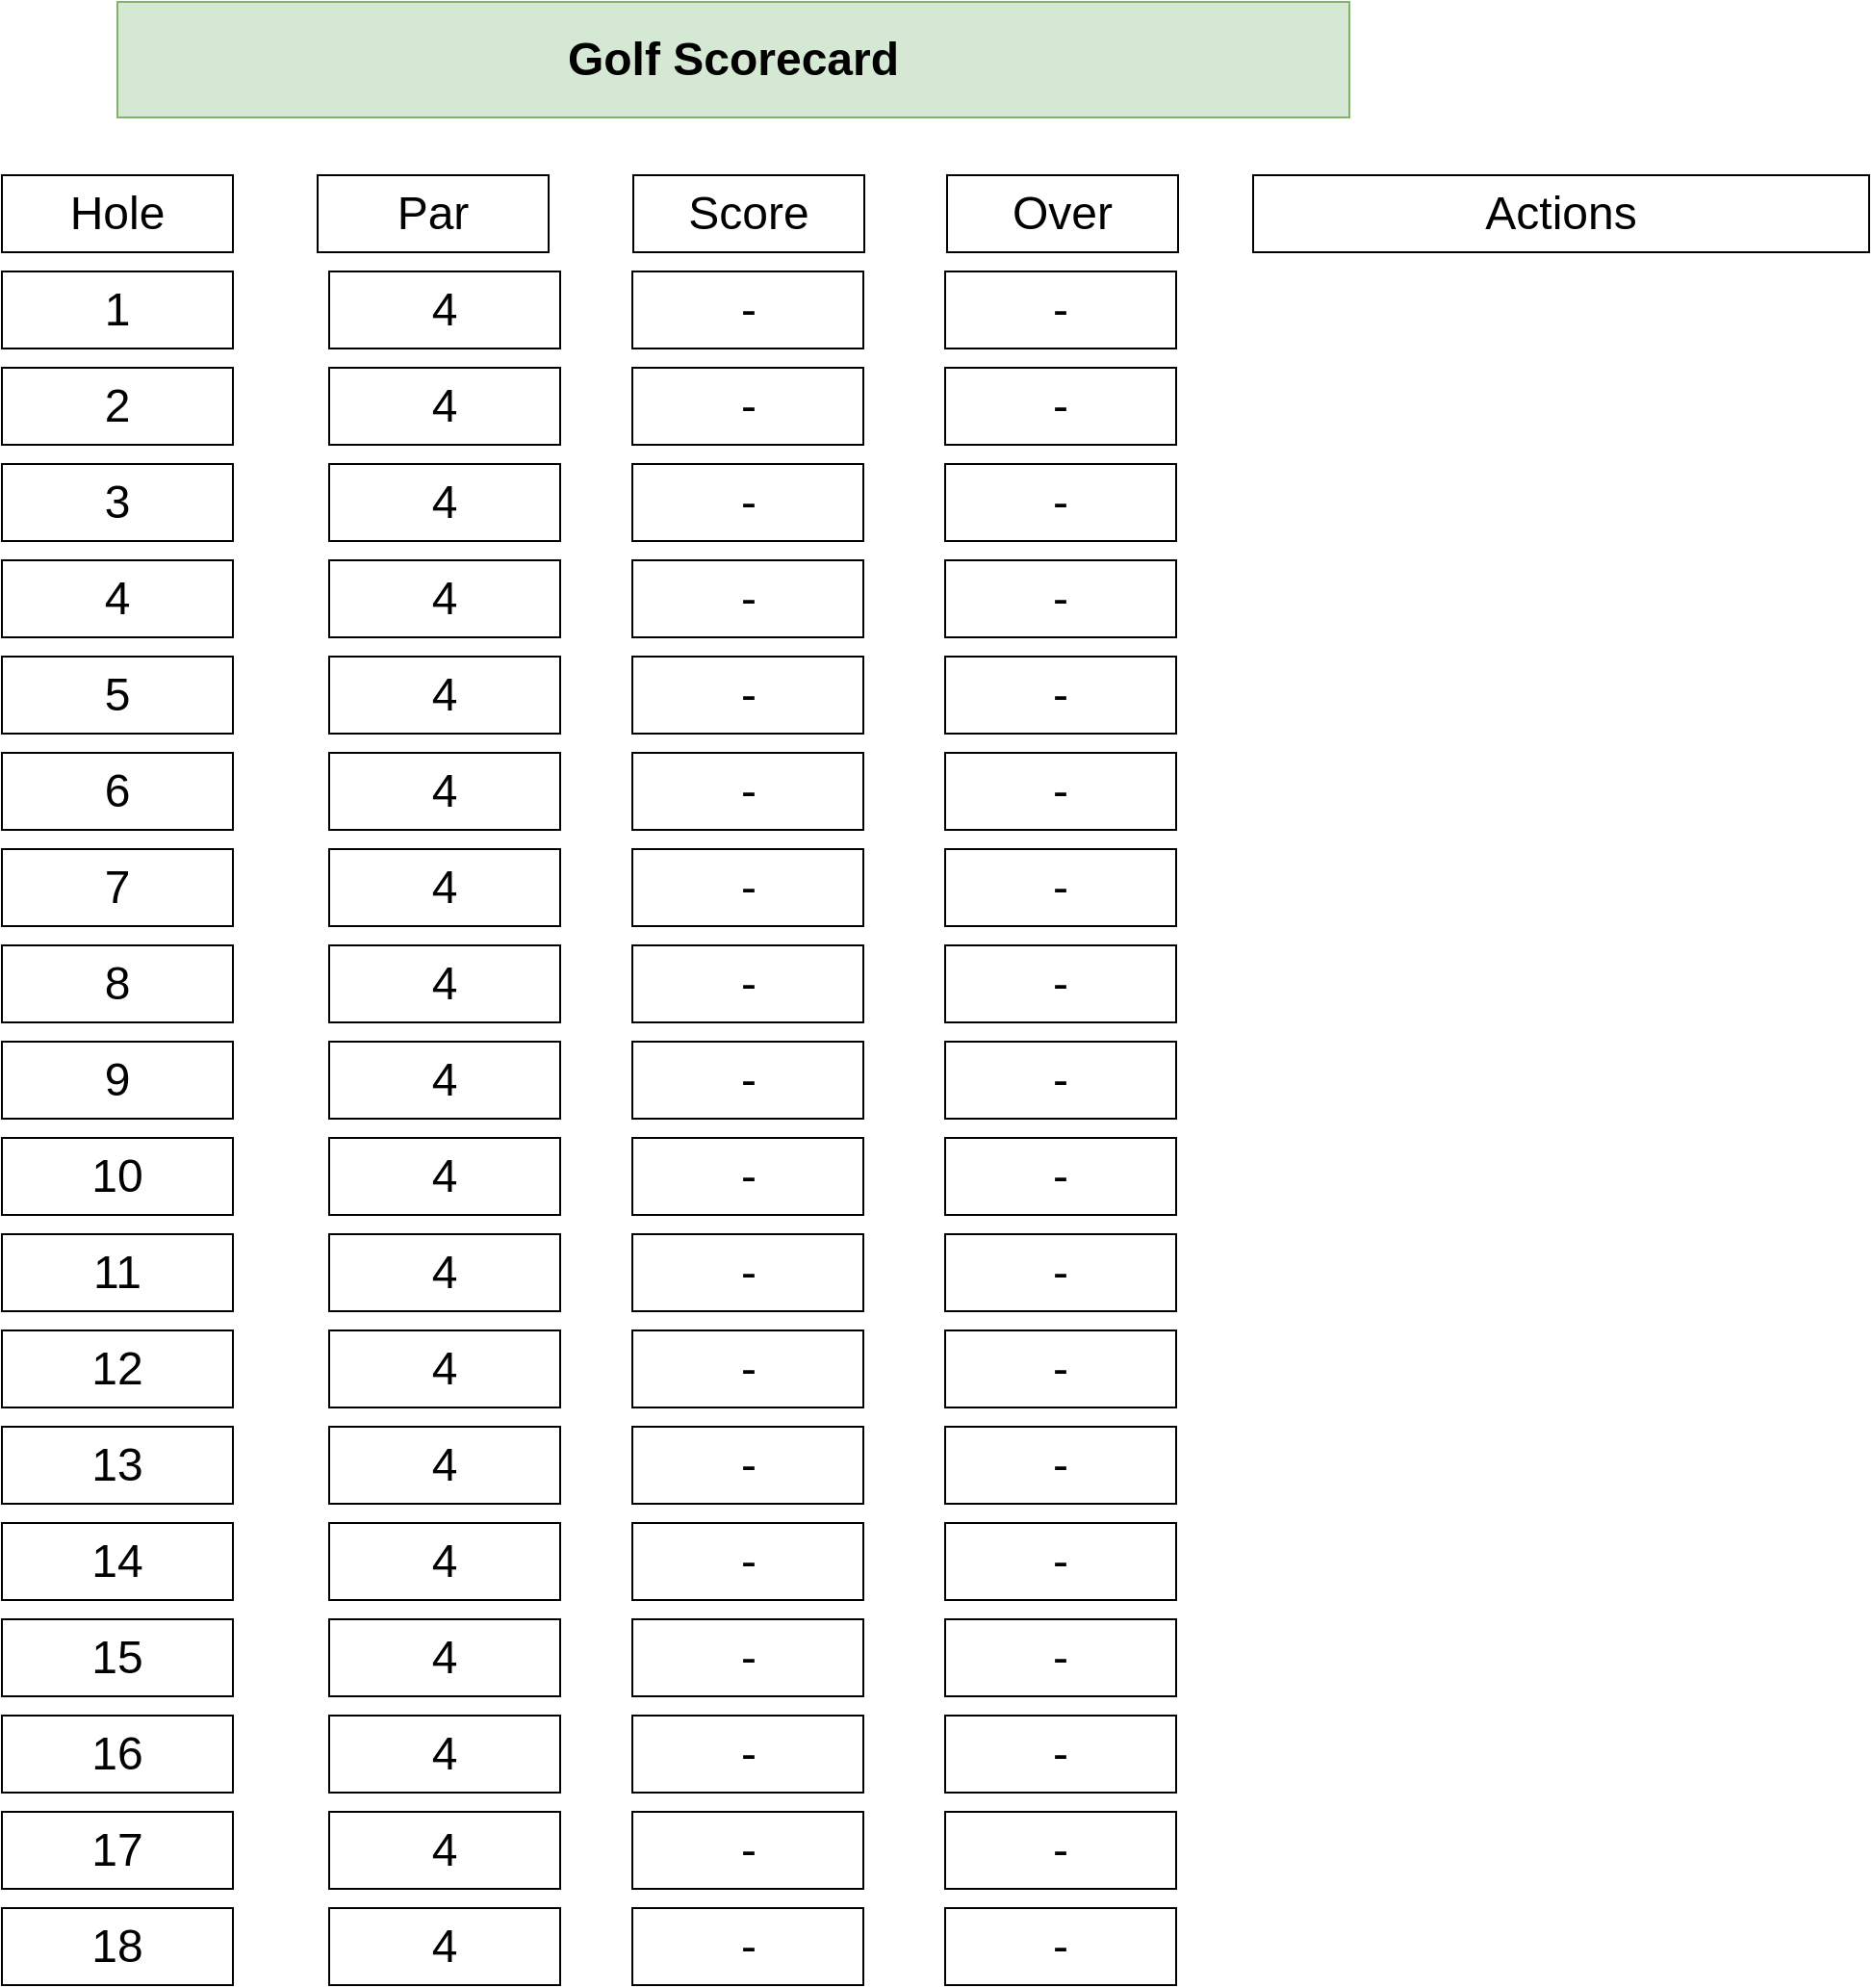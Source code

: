<mxfile version="15.5.2" type="github">
  <diagram id="Mis6aJasM8ZFhwUtG8ye" name="Page-1">
    <mxGraphModel dx="2062" dy="1118" grid="1" gridSize="10" guides="1" tooltips="1" connect="1" arrows="1" fold="1" page="1" pageScale="1" pageWidth="850" pageHeight="1100" math="0" shadow="0">
      <root>
        <mxCell id="0" />
        <mxCell id="1" parent="0" />
        <mxCell id="xs6SfX7gAQOhlKQm3RGm-1" value="Golf Scorecard" style="rounded=0;whiteSpace=wrap;html=1;fillColor=#d5e8d4;strokeColor=#82b366;fontSize=24;fontStyle=1;fontFamily=Helvetica;labelBackgroundColor=none;" vertex="1" parent="1">
          <mxGeometry x="530" width="640" height="60" as="geometry" />
        </mxCell>
        <mxCell id="xs6SfX7gAQOhlKQm3RGm-21" value="2" style="rounded=0;whiteSpace=wrap;html=1;labelBackgroundColor=none;fontFamily=Helvetica;fontSize=24;" vertex="1" parent="1">
          <mxGeometry x="470" y="190" width="120" height="40" as="geometry" />
        </mxCell>
        <mxCell id="xs6SfX7gAQOhlKQm3RGm-22" value="3" style="rounded=0;whiteSpace=wrap;html=1;labelBackgroundColor=none;fontFamily=Helvetica;fontSize=24;" vertex="1" parent="1">
          <mxGeometry x="470" y="240" width="120" height="40" as="geometry" />
        </mxCell>
        <mxCell id="xs6SfX7gAQOhlKQm3RGm-23" value="4" style="rounded=0;whiteSpace=wrap;html=1;labelBackgroundColor=none;fontFamily=Helvetica;fontSize=24;" vertex="1" parent="1">
          <mxGeometry x="470" y="290" width="120" height="40" as="geometry" />
        </mxCell>
        <mxCell id="xs6SfX7gAQOhlKQm3RGm-24" value="5" style="rounded=0;whiteSpace=wrap;html=1;labelBackgroundColor=none;fontFamily=Helvetica;fontSize=24;" vertex="1" parent="1">
          <mxGeometry x="470" y="340" width="120" height="40" as="geometry" />
        </mxCell>
        <mxCell id="xs6SfX7gAQOhlKQm3RGm-25" value="6" style="rounded=0;whiteSpace=wrap;html=1;labelBackgroundColor=none;fontFamily=Helvetica;fontSize=24;" vertex="1" parent="1">
          <mxGeometry x="470" y="390" width="120" height="40" as="geometry" />
        </mxCell>
        <mxCell id="xs6SfX7gAQOhlKQm3RGm-26" value="7" style="rounded=0;whiteSpace=wrap;html=1;labelBackgroundColor=none;fontFamily=Helvetica;fontSize=24;" vertex="1" parent="1">
          <mxGeometry x="470" y="440" width="120" height="40" as="geometry" />
        </mxCell>
        <mxCell id="xs6SfX7gAQOhlKQm3RGm-27" value="8" style="rounded=0;whiteSpace=wrap;html=1;labelBackgroundColor=none;fontFamily=Helvetica;fontSize=24;" vertex="1" parent="1">
          <mxGeometry x="470" y="490" width="120" height="40" as="geometry" />
        </mxCell>
        <mxCell id="xs6SfX7gAQOhlKQm3RGm-28" value="9" style="rounded=0;whiteSpace=wrap;html=1;labelBackgroundColor=none;fontFamily=Helvetica;fontSize=24;" vertex="1" parent="1">
          <mxGeometry x="470" y="540" width="120" height="40" as="geometry" />
        </mxCell>
        <mxCell id="xs6SfX7gAQOhlKQm3RGm-29" value="10" style="rounded=0;whiteSpace=wrap;html=1;labelBackgroundColor=none;fontFamily=Helvetica;fontSize=24;" vertex="1" parent="1">
          <mxGeometry x="470" y="590" width="120" height="40" as="geometry" />
        </mxCell>
        <mxCell id="xs6SfX7gAQOhlKQm3RGm-30" value="11&lt;span style=&quot;color: rgba(0 , 0 , 0 , 0) ; font-family: monospace ; font-size: 0px&quot;&gt;%3CmxGraphModel%3E%3Croot%3E%3CmxCell%20id%3D%220%22%2F%3E%3CmxCell%20id%3D%221%22%20parent%3D%220%22%2F%3E%3CmxCell%20id%3D%222%22%20value%3D%221%22%20style%3D%22rounded%3D0%3BwhiteSpace%3Dwrap%3Bhtml%3D1%3BlabelBackgroundColor%3Dnone%3BfontFamily%3DHelvetica%3BfontSize%3D24%3B%22%20vertex%3D%221%22%20parent%3D%221%22%3E%3CmxGeometry%20x%3D%2290%22%20y%3D%22110%22%20width%3D%22120%22%20height%3D%2240%22%20as%3D%22geometry%22%2F%3E%3C%2FmxCell%3E%3C%2Froot%3E%3C%2FmxGraphModel%3E&lt;/span&gt;" style="rounded=0;whiteSpace=wrap;html=1;labelBackgroundColor=none;fontFamily=Helvetica;fontSize=24;" vertex="1" parent="1">
          <mxGeometry x="470" y="640" width="120" height="40" as="geometry" />
        </mxCell>
        <mxCell id="xs6SfX7gAQOhlKQm3RGm-31" value="12" style="rounded=0;whiteSpace=wrap;html=1;labelBackgroundColor=none;fontFamily=Helvetica;fontSize=24;" vertex="1" parent="1">
          <mxGeometry x="470" y="690" width="120" height="40" as="geometry" />
        </mxCell>
        <mxCell id="xs6SfX7gAQOhlKQm3RGm-32" value="13" style="rounded=0;whiteSpace=wrap;html=1;labelBackgroundColor=none;fontFamily=Helvetica;fontSize=24;" vertex="1" parent="1">
          <mxGeometry x="470" y="740" width="120" height="40" as="geometry" />
        </mxCell>
        <mxCell id="xs6SfX7gAQOhlKQm3RGm-33" value="14" style="rounded=0;whiteSpace=wrap;html=1;labelBackgroundColor=none;fontFamily=Helvetica;fontSize=24;" vertex="1" parent="1">
          <mxGeometry x="470" y="790" width="120" height="40" as="geometry" />
        </mxCell>
        <mxCell id="xs6SfX7gAQOhlKQm3RGm-34" value="15" style="rounded=0;whiteSpace=wrap;html=1;labelBackgroundColor=none;fontFamily=Helvetica;fontSize=24;" vertex="1" parent="1">
          <mxGeometry x="470" y="840" width="120" height="40" as="geometry" />
        </mxCell>
        <mxCell id="xs6SfX7gAQOhlKQm3RGm-35" value="16" style="rounded=0;whiteSpace=wrap;html=1;labelBackgroundColor=none;fontFamily=Helvetica;fontSize=24;" vertex="1" parent="1">
          <mxGeometry x="470" y="890" width="120" height="40" as="geometry" />
        </mxCell>
        <mxCell id="xs6SfX7gAQOhlKQm3RGm-36" value="17" style="rounded=0;whiteSpace=wrap;html=1;labelBackgroundColor=none;fontFamily=Helvetica;fontSize=24;" vertex="1" parent="1">
          <mxGeometry x="470" y="940" width="120" height="40" as="geometry" />
        </mxCell>
        <mxCell id="xs6SfX7gAQOhlKQm3RGm-37" value="18" style="rounded=0;whiteSpace=wrap;html=1;labelBackgroundColor=none;fontFamily=Helvetica;fontSize=24;" vertex="1" parent="1">
          <mxGeometry x="470" y="990" width="120" height="40" as="geometry" />
        </mxCell>
        <mxCell id="xs6SfX7gAQOhlKQm3RGm-38" value="1" style="rounded=0;whiteSpace=wrap;html=1;labelBackgroundColor=none;fontFamily=Helvetica;fontSize=24;" vertex="1" parent="1">
          <mxGeometry x="470" y="140" width="120" height="40" as="geometry" />
        </mxCell>
        <mxCell id="xs6SfX7gAQOhlKQm3RGm-43" value="" style="group" vertex="1" connectable="0" parent="1">
          <mxGeometry x="470" y="90" width="970" height="40" as="geometry" />
        </mxCell>
        <mxCell id="xs6SfX7gAQOhlKQm3RGm-3" value="Hole" style="rounded=0;whiteSpace=wrap;html=1;labelBackgroundColor=none;fontFamily=Helvetica;fontSize=24;" vertex="1" parent="xs6SfX7gAQOhlKQm3RGm-43">
          <mxGeometry width="120" height="40" as="geometry" />
        </mxCell>
        <mxCell id="xs6SfX7gAQOhlKQm3RGm-39" value="Par" style="rounded=0;whiteSpace=wrap;html=1;labelBackgroundColor=none;fontFamily=Helvetica;fontSize=24;" vertex="1" parent="xs6SfX7gAQOhlKQm3RGm-43">
          <mxGeometry x="164" width="120" height="40" as="geometry" />
        </mxCell>
        <mxCell id="xs6SfX7gAQOhlKQm3RGm-40" value="Score" style="rounded=0;whiteSpace=wrap;html=1;labelBackgroundColor=none;fontFamily=Helvetica;fontSize=24;" vertex="1" parent="xs6SfX7gAQOhlKQm3RGm-43">
          <mxGeometry x="328" width="120" height="40" as="geometry" />
        </mxCell>
        <mxCell id="xs6SfX7gAQOhlKQm3RGm-41" value="Over" style="rounded=0;whiteSpace=wrap;html=1;labelBackgroundColor=none;fontFamily=Helvetica;fontSize=24;" vertex="1" parent="xs6SfX7gAQOhlKQm3RGm-43">
          <mxGeometry x="491" width="120" height="40" as="geometry" />
        </mxCell>
        <mxCell id="xs6SfX7gAQOhlKQm3RGm-42" value="Actions" style="rounded=0;whiteSpace=wrap;html=1;labelBackgroundColor=none;fontFamily=Helvetica;fontSize=24;" vertex="1" parent="xs6SfX7gAQOhlKQm3RGm-43">
          <mxGeometry x="650" width="320" height="40" as="geometry" />
        </mxCell>
        <mxCell id="xs6SfX7gAQOhlKQm3RGm-63" value="4" style="rounded=0;whiteSpace=wrap;html=1;labelBackgroundColor=none;fontFamily=Helvetica;fontSize=24;" vertex="1" parent="1">
          <mxGeometry x="640" y="190" width="120" height="40" as="geometry" />
        </mxCell>
        <mxCell id="xs6SfX7gAQOhlKQm3RGm-64" value="4" style="rounded=0;whiteSpace=wrap;html=1;labelBackgroundColor=none;fontFamily=Helvetica;fontSize=24;" vertex="1" parent="1">
          <mxGeometry x="640" y="240" width="120" height="40" as="geometry" />
        </mxCell>
        <mxCell id="xs6SfX7gAQOhlKQm3RGm-65" value="4" style="rounded=0;whiteSpace=wrap;html=1;labelBackgroundColor=none;fontFamily=Helvetica;fontSize=24;" vertex="1" parent="1">
          <mxGeometry x="640" y="290" width="120" height="40" as="geometry" />
        </mxCell>
        <mxCell id="xs6SfX7gAQOhlKQm3RGm-66" value="4" style="rounded=0;whiteSpace=wrap;html=1;labelBackgroundColor=none;fontFamily=Helvetica;fontSize=24;" vertex="1" parent="1">
          <mxGeometry x="640" y="340" width="120" height="40" as="geometry" />
        </mxCell>
        <mxCell id="xs6SfX7gAQOhlKQm3RGm-67" value="4" style="rounded=0;whiteSpace=wrap;html=1;labelBackgroundColor=none;fontFamily=Helvetica;fontSize=24;" vertex="1" parent="1">
          <mxGeometry x="640" y="390" width="120" height="40" as="geometry" />
        </mxCell>
        <mxCell id="xs6SfX7gAQOhlKQm3RGm-68" value="4" style="rounded=0;whiteSpace=wrap;html=1;labelBackgroundColor=none;fontFamily=Helvetica;fontSize=24;" vertex="1" parent="1">
          <mxGeometry x="640" y="440" width="120" height="40" as="geometry" />
        </mxCell>
        <mxCell id="xs6SfX7gAQOhlKQm3RGm-69" value="4" style="rounded=0;whiteSpace=wrap;html=1;labelBackgroundColor=none;fontFamily=Helvetica;fontSize=24;" vertex="1" parent="1">
          <mxGeometry x="640" y="490" width="120" height="40" as="geometry" />
        </mxCell>
        <mxCell id="xs6SfX7gAQOhlKQm3RGm-70" value="4" style="rounded=0;whiteSpace=wrap;html=1;labelBackgroundColor=none;fontFamily=Helvetica;fontSize=24;" vertex="1" parent="1">
          <mxGeometry x="640" y="540" width="120" height="40" as="geometry" />
        </mxCell>
        <mxCell id="xs6SfX7gAQOhlKQm3RGm-71" value="4" style="rounded=0;whiteSpace=wrap;html=1;labelBackgroundColor=none;fontFamily=Helvetica;fontSize=24;" vertex="1" parent="1">
          <mxGeometry x="640" y="590" width="120" height="40" as="geometry" />
        </mxCell>
        <mxCell id="xs6SfX7gAQOhlKQm3RGm-72" value="4" style="rounded=0;whiteSpace=wrap;html=1;labelBackgroundColor=none;fontFamily=Helvetica;fontSize=24;" vertex="1" parent="1">
          <mxGeometry x="640" y="640" width="120" height="40" as="geometry" />
        </mxCell>
        <mxCell id="xs6SfX7gAQOhlKQm3RGm-73" value="4" style="rounded=0;whiteSpace=wrap;html=1;labelBackgroundColor=none;fontFamily=Helvetica;fontSize=24;" vertex="1" parent="1">
          <mxGeometry x="640" y="690" width="120" height="40" as="geometry" />
        </mxCell>
        <mxCell id="xs6SfX7gAQOhlKQm3RGm-74" value="4" style="rounded=0;whiteSpace=wrap;html=1;labelBackgroundColor=none;fontFamily=Helvetica;fontSize=24;" vertex="1" parent="1">
          <mxGeometry x="640" y="740" width="120" height="40" as="geometry" />
        </mxCell>
        <mxCell id="xs6SfX7gAQOhlKQm3RGm-75" value="4" style="rounded=0;whiteSpace=wrap;html=1;labelBackgroundColor=none;fontFamily=Helvetica;fontSize=24;" vertex="1" parent="1">
          <mxGeometry x="640" y="790" width="120" height="40" as="geometry" />
        </mxCell>
        <mxCell id="xs6SfX7gAQOhlKQm3RGm-76" value="4" style="rounded=0;whiteSpace=wrap;html=1;labelBackgroundColor=none;fontFamily=Helvetica;fontSize=24;" vertex="1" parent="1">
          <mxGeometry x="640" y="840" width="120" height="40" as="geometry" />
        </mxCell>
        <mxCell id="xs6SfX7gAQOhlKQm3RGm-77" value="4" style="rounded=0;whiteSpace=wrap;html=1;labelBackgroundColor=none;fontFamily=Helvetica;fontSize=24;" vertex="1" parent="1">
          <mxGeometry x="640" y="890" width="120" height="40" as="geometry" />
        </mxCell>
        <mxCell id="xs6SfX7gAQOhlKQm3RGm-78" value="4" style="rounded=0;whiteSpace=wrap;html=1;labelBackgroundColor=none;fontFamily=Helvetica;fontSize=24;" vertex="1" parent="1">
          <mxGeometry x="640" y="940" width="120" height="40" as="geometry" />
        </mxCell>
        <mxCell id="xs6SfX7gAQOhlKQm3RGm-79" value="4" style="rounded=0;whiteSpace=wrap;html=1;labelBackgroundColor=none;fontFamily=Helvetica;fontSize=24;" vertex="1" parent="1">
          <mxGeometry x="640" y="990" width="120" height="40" as="geometry" />
        </mxCell>
        <mxCell id="xs6SfX7gAQOhlKQm3RGm-80" value="4" style="rounded=0;whiteSpace=wrap;html=1;labelBackgroundColor=none;fontFamily=Helvetica;fontSize=24;" vertex="1" parent="1">
          <mxGeometry x="640" y="140" width="120" height="40" as="geometry" />
        </mxCell>
        <mxCell id="xs6SfX7gAQOhlKQm3RGm-81" value="-" style="rounded=0;whiteSpace=wrap;html=1;labelBackgroundColor=none;fontFamily=Helvetica;fontSize=24;" vertex="1" parent="1">
          <mxGeometry x="797.5" y="190" width="120" height="40" as="geometry" />
        </mxCell>
        <mxCell id="xs6SfX7gAQOhlKQm3RGm-82" value="-" style="rounded=0;whiteSpace=wrap;html=1;labelBackgroundColor=none;fontFamily=Helvetica;fontSize=24;" vertex="1" parent="1">
          <mxGeometry x="797.5" y="240" width="120" height="40" as="geometry" />
        </mxCell>
        <mxCell id="xs6SfX7gAQOhlKQm3RGm-83" value="-" style="rounded=0;whiteSpace=wrap;html=1;labelBackgroundColor=none;fontFamily=Helvetica;fontSize=24;" vertex="1" parent="1">
          <mxGeometry x="797.5" y="290" width="120" height="40" as="geometry" />
        </mxCell>
        <mxCell id="xs6SfX7gAQOhlKQm3RGm-84" value="-" style="rounded=0;whiteSpace=wrap;html=1;labelBackgroundColor=none;fontFamily=Helvetica;fontSize=24;" vertex="1" parent="1">
          <mxGeometry x="797.5" y="340" width="120" height="40" as="geometry" />
        </mxCell>
        <mxCell id="xs6SfX7gAQOhlKQm3RGm-85" value="-" style="rounded=0;whiteSpace=wrap;html=1;labelBackgroundColor=none;fontFamily=Helvetica;fontSize=24;" vertex="1" parent="1">
          <mxGeometry x="797.5" y="390" width="120" height="40" as="geometry" />
        </mxCell>
        <mxCell id="xs6SfX7gAQOhlKQm3RGm-86" value="-" style="rounded=0;whiteSpace=wrap;html=1;labelBackgroundColor=none;fontFamily=Helvetica;fontSize=24;" vertex="1" parent="1">
          <mxGeometry x="797.5" y="440" width="120" height="40" as="geometry" />
        </mxCell>
        <mxCell id="xs6SfX7gAQOhlKQm3RGm-87" value="-" style="rounded=0;whiteSpace=wrap;html=1;labelBackgroundColor=none;fontFamily=Helvetica;fontSize=24;" vertex="1" parent="1">
          <mxGeometry x="797.5" y="490" width="120" height="40" as="geometry" />
        </mxCell>
        <mxCell id="xs6SfX7gAQOhlKQm3RGm-88" value="-" style="rounded=0;whiteSpace=wrap;html=1;labelBackgroundColor=none;fontFamily=Helvetica;fontSize=24;" vertex="1" parent="1">
          <mxGeometry x="797.5" y="540" width="120" height="40" as="geometry" />
        </mxCell>
        <mxCell id="xs6SfX7gAQOhlKQm3RGm-89" value="-" style="rounded=0;whiteSpace=wrap;html=1;labelBackgroundColor=none;fontFamily=Helvetica;fontSize=24;" vertex="1" parent="1">
          <mxGeometry x="797.5" y="590" width="120" height="40" as="geometry" />
        </mxCell>
        <mxCell id="xs6SfX7gAQOhlKQm3RGm-90" value="-" style="rounded=0;whiteSpace=wrap;html=1;labelBackgroundColor=none;fontFamily=Helvetica;fontSize=24;" vertex="1" parent="1">
          <mxGeometry x="797.5" y="640" width="120" height="40" as="geometry" />
        </mxCell>
        <mxCell id="xs6SfX7gAQOhlKQm3RGm-91" value="-" style="rounded=0;whiteSpace=wrap;html=1;labelBackgroundColor=none;fontFamily=Helvetica;fontSize=24;" vertex="1" parent="1">
          <mxGeometry x="797.5" y="690" width="120" height="40" as="geometry" />
        </mxCell>
        <mxCell id="xs6SfX7gAQOhlKQm3RGm-92" value="-" style="rounded=0;whiteSpace=wrap;html=1;labelBackgroundColor=none;fontFamily=Helvetica;fontSize=24;" vertex="1" parent="1">
          <mxGeometry x="797.5" y="740" width="120" height="40" as="geometry" />
        </mxCell>
        <mxCell id="xs6SfX7gAQOhlKQm3RGm-93" value="-" style="rounded=0;whiteSpace=wrap;html=1;labelBackgroundColor=none;fontFamily=Helvetica;fontSize=24;" vertex="1" parent="1">
          <mxGeometry x="797.5" y="790" width="120" height="40" as="geometry" />
        </mxCell>
        <mxCell id="xs6SfX7gAQOhlKQm3RGm-94" value="-" style="rounded=0;whiteSpace=wrap;html=1;labelBackgroundColor=none;fontFamily=Helvetica;fontSize=24;" vertex="1" parent="1">
          <mxGeometry x="797.5" y="840" width="120" height="40" as="geometry" />
        </mxCell>
        <mxCell id="xs6SfX7gAQOhlKQm3RGm-95" value="-" style="rounded=0;whiteSpace=wrap;html=1;labelBackgroundColor=none;fontFamily=Helvetica;fontSize=24;" vertex="1" parent="1">
          <mxGeometry x="797.5" y="890" width="120" height="40" as="geometry" />
        </mxCell>
        <mxCell id="xs6SfX7gAQOhlKQm3RGm-96" value="-" style="rounded=0;whiteSpace=wrap;html=1;labelBackgroundColor=none;fontFamily=Helvetica;fontSize=24;" vertex="1" parent="1">
          <mxGeometry x="797.5" y="940" width="120" height="40" as="geometry" />
        </mxCell>
        <mxCell id="xs6SfX7gAQOhlKQm3RGm-97" value="-" style="rounded=0;whiteSpace=wrap;html=1;labelBackgroundColor=none;fontFamily=Helvetica;fontSize=24;" vertex="1" parent="1">
          <mxGeometry x="797.5" y="990" width="120" height="40" as="geometry" />
        </mxCell>
        <mxCell id="xs6SfX7gAQOhlKQm3RGm-98" value="-" style="rounded=0;whiteSpace=wrap;html=1;labelBackgroundColor=none;fontFamily=Helvetica;fontSize=24;" vertex="1" parent="1">
          <mxGeometry x="797.5" y="140" width="120" height="40" as="geometry" />
        </mxCell>
        <mxCell id="xs6SfX7gAQOhlKQm3RGm-99" value="-" style="rounded=0;whiteSpace=wrap;html=1;labelBackgroundColor=none;fontFamily=Helvetica;fontSize=24;" vertex="1" parent="1">
          <mxGeometry x="960" y="190" width="120" height="40" as="geometry" />
        </mxCell>
        <mxCell id="xs6SfX7gAQOhlKQm3RGm-100" value="-" style="rounded=0;whiteSpace=wrap;html=1;labelBackgroundColor=none;fontFamily=Helvetica;fontSize=24;" vertex="1" parent="1">
          <mxGeometry x="960" y="240" width="120" height="40" as="geometry" />
        </mxCell>
        <mxCell id="xs6SfX7gAQOhlKQm3RGm-101" value="-" style="rounded=0;whiteSpace=wrap;html=1;labelBackgroundColor=none;fontFamily=Helvetica;fontSize=24;" vertex="1" parent="1">
          <mxGeometry x="960" y="290" width="120" height="40" as="geometry" />
        </mxCell>
        <mxCell id="xs6SfX7gAQOhlKQm3RGm-102" value="-" style="rounded=0;whiteSpace=wrap;html=1;labelBackgroundColor=none;fontFamily=Helvetica;fontSize=24;" vertex="1" parent="1">
          <mxGeometry x="960" y="340" width="120" height="40" as="geometry" />
        </mxCell>
        <mxCell id="xs6SfX7gAQOhlKQm3RGm-103" value="-" style="rounded=0;whiteSpace=wrap;html=1;labelBackgroundColor=none;fontFamily=Helvetica;fontSize=24;" vertex="1" parent="1">
          <mxGeometry x="960" y="390" width="120" height="40" as="geometry" />
        </mxCell>
        <mxCell id="xs6SfX7gAQOhlKQm3RGm-104" value="-" style="rounded=0;whiteSpace=wrap;html=1;labelBackgroundColor=none;fontFamily=Helvetica;fontSize=24;" vertex="1" parent="1">
          <mxGeometry x="960" y="440" width="120" height="40" as="geometry" />
        </mxCell>
        <mxCell id="xs6SfX7gAQOhlKQm3RGm-105" value="-" style="rounded=0;whiteSpace=wrap;html=1;labelBackgroundColor=none;fontFamily=Helvetica;fontSize=24;" vertex="1" parent="1">
          <mxGeometry x="960" y="490" width="120" height="40" as="geometry" />
        </mxCell>
        <mxCell id="xs6SfX7gAQOhlKQm3RGm-106" value="-" style="rounded=0;whiteSpace=wrap;html=1;labelBackgroundColor=none;fontFamily=Helvetica;fontSize=24;" vertex="1" parent="1">
          <mxGeometry x="960" y="540" width="120" height="40" as="geometry" />
        </mxCell>
        <mxCell id="xs6SfX7gAQOhlKQm3RGm-107" value="-" style="rounded=0;whiteSpace=wrap;html=1;labelBackgroundColor=none;fontFamily=Helvetica;fontSize=24;" vertex="1" parent="1">
          <mxGeometry x="960" y="590" width="120" height="40" as="geometry" />
        </mxCell>
        <mxCell id="xs6SfX7gAQOhlKQm3RGm-108" value="-" style="rounded=0;whiteSpace=wrap;html=1;labelBackgroundColor=none;fontFamily=Helvetica;fontSize=24;" vertex="1" parent="1">
          <mxGeometry x="960" y="640" width="120" height="40" as="geometry" />
        </mxCell>
        <mxCell id="xs6SfX7gAQOhlKQm3RGm-109" value="-" style="rounded=0;whiteSpace=wrap;html=1;labelBackgroundColor=none;fontFamily=Helvetica;fontSize=24;" vertex="1" parent="1">
          <mxGeometry x="960" y="690" width="120" height="40" as="geometry" />
        </mxCell>
        <mxCell id="xs6SfX7gAQOhlKQm3RGm-110" value="-" style="rounded=0;whiteSpace=wrap;html=1;labelBackgroundColor=none;fontFamily=Helvetica;fontSize=24;" vertex="1" parent="1">
          <mxGeometry x="960" y="740" width="120" height="40" as="geometry" />
        </mxCell>
        <mxCell id="xs6SfX7gAQOhlKQm3RGm-111" value="-" style="rounded=0;whiteSpace=wrap;html=1;labelBackgroundColor=none;fontFamily=Helvetica;fontSize=24;" vertex="1" parent="1">
          <mxGeometry x="960" y="790" width="120" height="40" as="geometry" />
        </mxCell>
        <mxCell id="xs6SfX7gAQOhlKQm3RGm-112" value="-" style="rounded=0;whiteSpace=wrap;html=1;labelBackgroundColor=none;fontFamily=Helvetica;fontSize=24;" vertex="1" parent="1">
          <mxGeometry x="960" y="840" width="120" height="40" as="geometry" />
        </mxCell>
        <mxCell id="xs6SfX7gAQOhlKQm3RGm-113" value="-" style="rounded=0;whiteSpace=wrap;html=1;labelBackgroundColor=none;fontFamily=Helvetica;fontSize=24;" vertex="1" parent="1">
          <mxGeometry x="960" y="890" width="120" height="40" as="geometry" />
        </mxCell>
        <mxCell id="xs6SfX7gAQOhlKQm3RGm-114" value="-" style="rounded=0;whiteSpace=wrap;html=1;labelBackgroundColor=none;fontFamily=Helvetica;fontSize=24;" vertex="1" parent="1">
          <mxGeometry x="960" y="940" width="120" height="40" as="geometry" />
        </mxCell>
        <mxCell id="xs6SfX7gAQOhlKQm3RGm-115" value="-" style="rounded=0;whiteSpace=wrap;html=1;labelBackgroundColor=none;fontFamily=Helvetica;fontSize=24;" vertex="1" parent="1">
          <mxGeometry x="960" y="990" width="120" height="40" as="geometry" />
        </mxCell>
        <mxCell id="xs6SfX7gAQOhlKQm3RGm-116" value="-" style="rounded=0;whiteSpace=wrap;html=1;labelBackgroundColor=none;fontFamily=Helvetica;fontSize=24;" vertex="1" parent="1">
          <mxGeometry x="960" y="140" width="120" height="40" as="geometry" />
        </mxCell>
      </root>
    </mxGraphModel>
  </diagram>
</mxfile>
